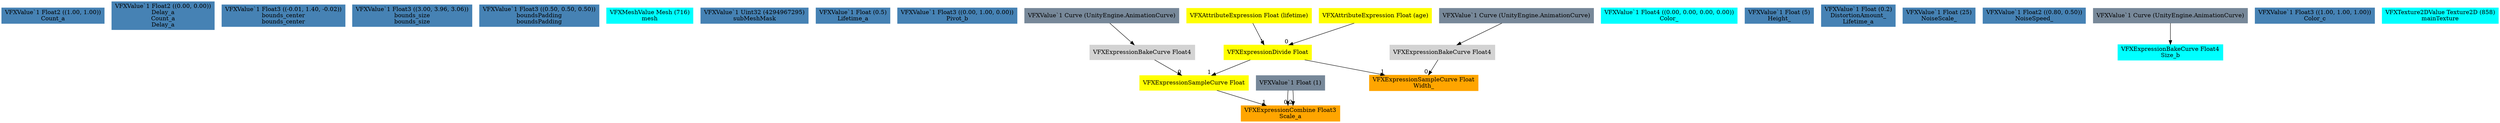 digraph G {
node0 [shape="box" color="steelblue" style="filled" label="VFXValue`1 Float2 ((1.00, 1.00))
Count_a"]
node1 [shape="box" color="steelblue" style="filled" label="VFXValue`1 Float2 ((0.00, 0.00))
Delay_a
Count_a
Delay_a"]
node2 [shape="box" color="steelblue" style="filled" label="VFXValue`1 Float3 ((-0.01, 1.40, -0.02))
bounds_center
bounds_center"]
node3 [shape="box" color="steelblue" style="filled" label="VFXValue`1 Float3 ((3.00, 3.96, 3.06))
bounds_size
bounds_size"]
node4 [shape="box" color="steelblue" style="filled" label="VFXValue`1 Float3 ((0.50, 0.50, 0.50))
boundsPadding
boundsPadding"]
node5 [shape="box" color="cyan" style="filled" label="VFXMeshValue Mesh (716)
mesh"]
node6 [shape="box" color="steelblue" style="filled" label="VFXValue`1 Uint32 (4294967295)
subMeshMask"]
node7 [shape="box" color="steelblue" style="filled" label="VFXValue`1 Float (0.5)
Lifetime_a"]
node8 [shape="box" color="steelblue" style="filled" label="VFXValue`1 Float3 ((0.00, 1.00, 0.00))
Pivot_b"]
node9 [shape="box" color="orange" style="filled" label="VFXExpressionCombine Float3
Scale_a"]
node10 [shape="box" color="lightslategray" style="filled" label="VFXValue`1 Float (1)"]
node11 [shape="box" color="yellow" style="filled" label="VFXExpressionSampleCurve Float"]
node12 [shape="box" color="lightgray" style="filled" label="VFXExpressionBakeCurve Float4"]
node13 [shape="box" color="lightslategray" style="filled" label="VFXValue`1 Curve (UnityEngine.AnimationCurve)"]
node14 [shape="box" color="yellow" style="filled" label="VFXExpressionDivide Float"]
node15 [shape="box" color="yellow" style="filled" label="VFXAttributeExpression Float (age)"]
node16 [shape="box" color="yellow" style="filled" label="VFXAttributeExpression Float (lifetime)"]
node17 [shape="box" color="cyan" style="filled" label="VFXValue`1 Float4 ((0.00, 0.00, 0.00, 0.00))
Color_"]
node18 [shape="box" color="orange" style="filled" label="VFXExpressionSampleCurve Float
Width_"]
node19 [shape="box" color="lightgray" style="filled" label="VFXExpressionBakeCurve Float4"]
node20 [shape="box" color="lightslategray" style="filled" label="VFXValue`1 Curve (UnityEngine.AnimationCurve)"]
node21 [shape="box" color="steelblue" style="filled" label="VFXValue`1 Float (5)
Height_"]
node22 [shape="box" color="steelblue" style="filled" label="VFXValue`1 Float (0.2)
DistortionAmount_
Lifetime_a"]
node23 [shape="box" color="steelblue" style="filled" label="VFXValue`1 Float (25)
NoiseScale_"]
node24 [shape="box" color="steelblue" style="filled" label="VFXValue`1 Float2 ((0.80, 0.50))
NoiseSpeed_"]
node25 [shape="box" color="cyan" style="filled" label="VFXExpressionBakeCurve Float4
Size_b"]
node26 [shape="box" color="lightslategray" style="filled" label="VFXValue`1 Curve (UnityEngine.AnimationCurve)"]
node27 [shape="box" color="steelblue" style="filled" label="VFXValue`1 Float3 ((1.00, 1.00, 1.00))
Color_c"]
node28 [shape="box" color="cyan" style="filled" label="VFXTexture2DValue Texture2D (858)
mainTexture"]
node10 -> node9 [headlabel="0"]
node11 -> node9 [headlabel="1"]
node10 -> node9 [headlabel="2"]
node12 -> node11 [headlabel="0"]
node14 -> node11 [headlabel="1"]
node13 -> node12 
node15 -> node14 [headlabel="0"]
node16 -> node14 [headlabel="1"]
node19 -> node18 [headlabel="0"]
node14 -> node18 [headlabel="1"]
node20 -> node19 
node26 -> node25 
}

